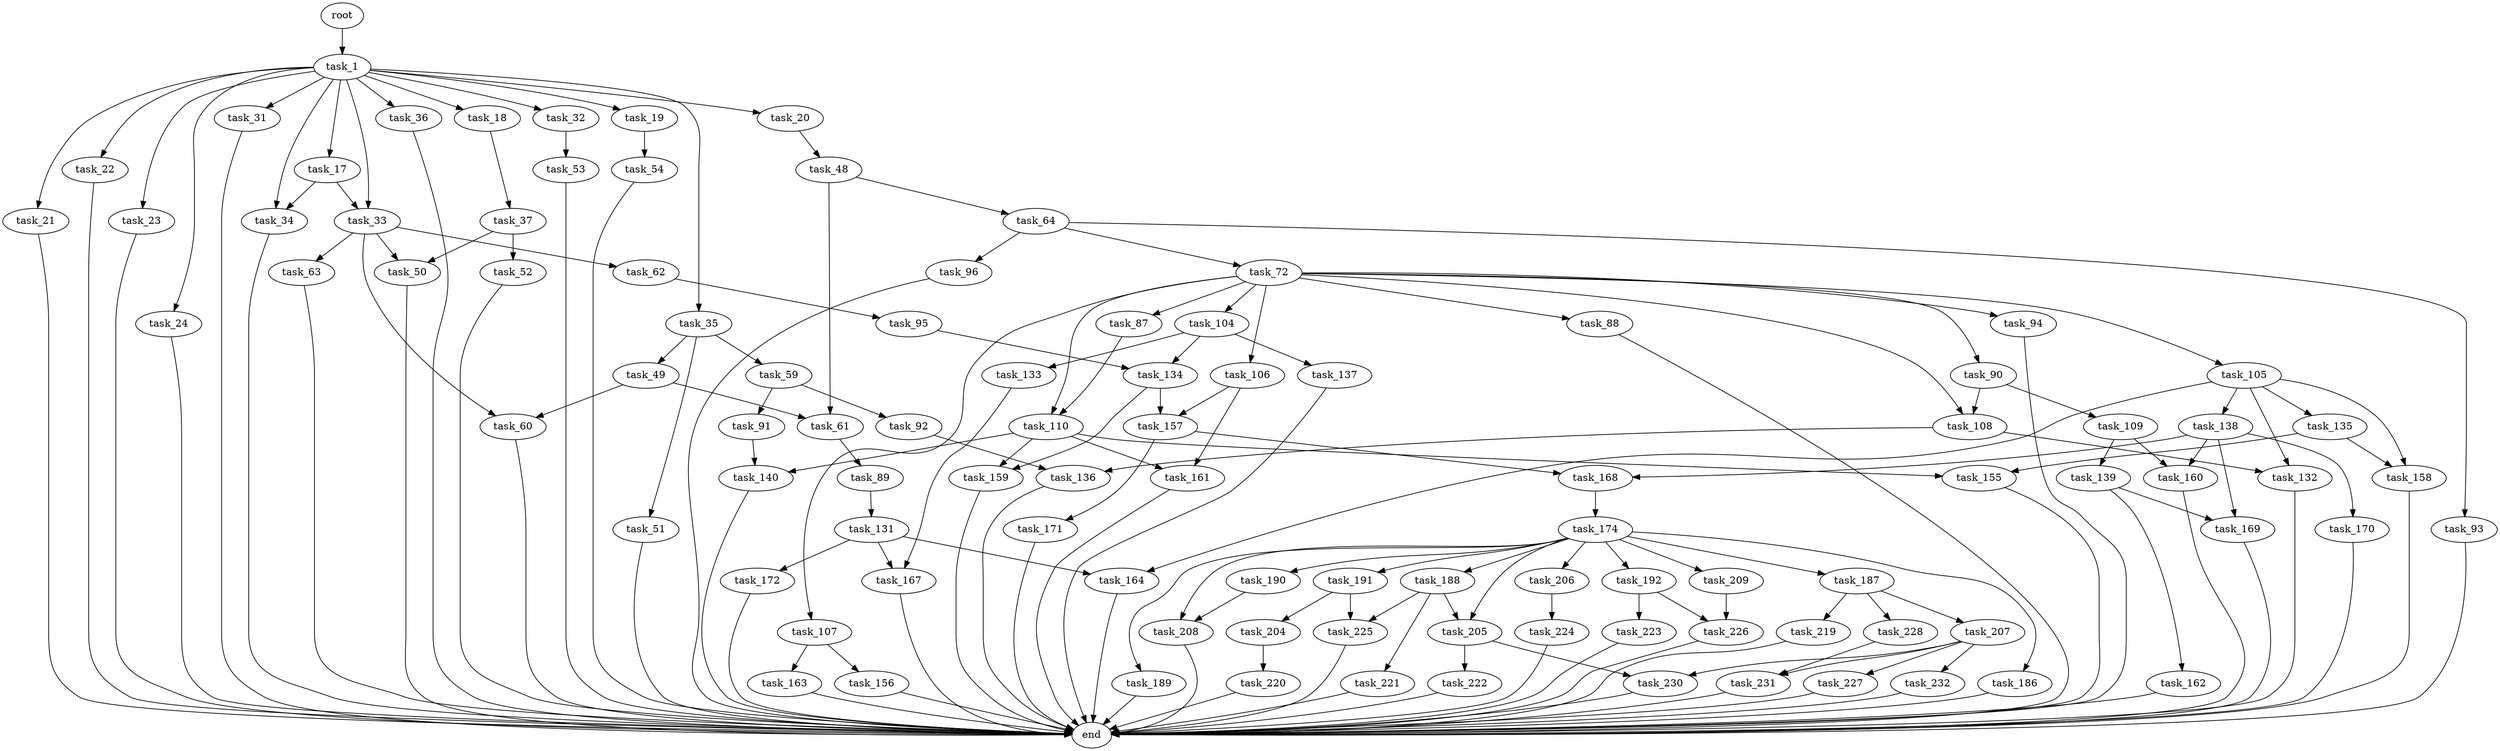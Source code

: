 digraph G {
  root [size="0.000000"];
  task_1 [size="5922974567.000000"];
  task_17 [size="2152511700.000000"];
  task_18 [size="1073741824000.000000"];
  task_19 [size="231928233984.000000"];
  task_20 [size="549755813888.000000"];
  task_21 [size="300325128381.000000"];
  task_22 [size="231928233984.000000"];
  task_23 [size="333237151922.000000"];
  task_24 [size="368293445632.000000"];
  task_31 [size="30392128518.000000"];
  task_32 [size="6617240871.000000"];
  task_33 [size="28991029248.000000"];
  task_34 [size="206473374920.000000"];
  task_35 [size="9658023279.000000"];
  task_36 [size="23540814010.000000"];
  task_37 [size="190129682034.000000"];
  task_48 [size="101888140497.000000"];
  task_49 [size="155063583009.000000"];
  task_50 [size="23375574743.000000"];
  task_51 [size="20362421862.000000"];
  task_52 [size="134217728000.000000"];
  task_53 [size="368293445632.000000"];
  task_54 [size="782757789696.000000"];
  task_59 [size="192028537339.000000"];
  task_60 [size="231928233984.000000"];
  task_61 [size="1644999026.000000"];
  task_62 [size="620107285311.000000"];
  task_63 [size="15635933307.000000"];
  task_64 [size="203559287142.000000"];
  task_72 [size="951638110995.000000"];
  task_87 [size="643262352701.000000"];
  task_88 [size="253167276996.000000"];
  task_89 [size="38394958540.000000"];
  task_90 [size="172606441904.000000"];
  task_91 [size="1690254902.000000"];
  task_92 [size="42235673795.000000"];
  task_93 [size="1481318035.000000"];
  task_94 [size="231928233984.000000"];
  task_95 [size="231928233984.000000"];
  task_96 [size="7421747526.000000"];
  task_104 [size="12758851203.000000"];
  task_105 [size="32996699036.000000"];
  task_106 [size="17767399435.000000"];
  task_107 [size="33845933466.000000"];
  task_108 [size="782757789696.000000"];
  task_109 [size="59168546053.000000"];
  task_110 [size="368293445632.000000"];
  task_131 [size="134217728000.000000"];
  task_132 [size="381520079952.000000"];
  task_133 [size="465325976753.000000"];
  task_134 [size="68719476736.000000"];
  task_135 [size="266807724722.000000"];
  task_136 [size="28991029248.000000"];
  task_137 [size="23388219020.000000"];
  task_138 [size="127009491823.000000"];
  task_139 [size="68719476736.000000"];
  task_140 [size="809783200052.000000"];
  task_155 [size="549755813888.000000"];
  task_156 [size="90371334334.000000"];
  task_157 [size="258607391999.000000"];
  task_158 [size="21261147480.000000"];
  task_159 [size="134217728000.000000"];
  task_160 [size="1202492702.000000"];
  task_161 [size="21730918674.000000"];
  task_162 [size="6512968603.000000"];
  task_163 [size="453925338081.000000"];
  task_164 [size="355959498745.000000"];
  task_167 [size="782757789696.000000"];
  task_168 [size="28611438396.000000"];
  task_169 [size="68719476736.000000"];
  task_170 [size="521966970858.000000"];
  task_171 [size="231928233984.000000"];
  task_172 [size="1993634481.000000"];
  task_174 [size="349523620957.000000"];
  task_186 [size="21714745182.000000"];
  task_187 [size="112857520588.000000"];
  task_188 [size="231928233984.000000"];
  task_189 [size="2041605885.000000"];
  task_190 [size="28991029248.000000"];
  task_191 [size="468409514237.000000"];
  task_192 [size="287921389061.000000"];
  task_204 [size="28456145440.000000"];
  task_205 [size="16717293605.000000"];
  task_206 [size="11045855348.000000"];
  task_207 [size="782757789696.000000"];
  task_208 [size="1428513533038.000000"];
  task_209 [size="134217728000.000000"];
  task_219 [size="368293445632.000000"];
  task_220 [size="8443354195.000000"];
  task_221 [size="549755813888.000000"];
  task_222 [size="5435304278.000000"];
  task_223 [size="134217728000.000000"];
  task_224 [size="134217728000.000000"];
  task_225 [size="4302275889.000000"];
  task_226 [size="231928233984.000000"];
  task_227 [size="419612632215.000000"];
  task_228 [size="134217728000.000000"];
  task_230 [size="23275201483.000000"];
  task_231 [size="134217728000.000000"];
  task_232 [size="28991029248.000000"];
  end [size="0.000000"];

  root -> task_1 [size="1.000000"];
  task_1 -> task_17 [size="301989888.000000"];
  task_1 -> task_18 [size="301989888.000000"];
  task_1 -> task_19 [size="301989888.000000"];
  task_1 -> task_20 [size="301989888.000000"];
  task_1 -> task_21 [size="301989888.000000"];
  task_1 -> task_22 [size="301989888.000000"];
  task_1 -> task_23 [size="301989888.000000"];
  task_1 -> task_24 [size="301989888.000000"];
  task_1 -> task_31 [size="301989888.000000"];
  task_1 -> task_32 [size="301989888.000000"];
  task_1 -> task_33 [size="301989888.000000"];
  task_1 -> task_34 [size="301989888.000000"];
  task_1 -> task_35 [size="301989888.000000"];
  task_1 -> task_36 [size="301989888.000000"];
  task_17 -> task_33 [size="209715200.000000"];
  task_17 -> task_34 [size="209715200.000000"];
  task_18 -> task_37 [size="838860800.000000"];
  task_19 -> task_54 [size="301989888.000000"];
  task_20 -> task_48 [size="536870912.000000"];
  task_21 -> end [size="1.000000"];
  task_22 -> end [size="1.000000"];
  task_23 -> end [size="1.000000"];
  task_24 -> end [size="1.000000"];
  task_31 -> end [size="1.000000"];
  task_32 -> task_53 [size="411041792.000000"];
  task_33 -> task_50 [size="75497472.000000"];
  task_33 -> task_60 [size="75497472.000000"];
  task_33 -> task_62 [size="75497472.000000"];
  task_33 -> task_63 [size="75497472.000000"];
  task_34 -> end [size="1.000000"];
  task_35 -> task_49 [size="838860800.000000"];
  task_35 -> task_51 [size="838860800.000000"];
  task_35 -> task_59 [size="838860800.000000"];
  task_36 -> end [size="1.000000"];
  task_37 -> task_50 [size="134217728.000000"];
  task_37 -> task_52 [size="134217728.000000"];
  task_48 -> task_61 [size="134217728.000000"];
  task_48 -> task_64 [size="134217728.000000"];
  task_49 -> task_60 [size="301989888.000000"];
  task_49 -> task_61 [size="301989888.000000"];
  task_50 -> end [size="1.000000"];
  task_51 -> end [size="1.000000"];
  task_52 -> end [size="1.000000"];
  task_53 -> end [size="1.000000"];
  task_54 -> end [size="1.000000"];
  task_59 -> task_91 [size="301989888.000000"];
  task_59 -> task_92 [size="301989888.000000"];
  task_60 -> end [size="1.000000"];
  task_61 -> task_89 [size="75497472.000000"];
  task_62 -> task_95 [size="838860800.000000"];
  task_63 -> end [size="1.000000"];
  task_64 -> task_72 [size="209715200.000000"];
  task_64 -> task_93 [size="209715200.000000"];
  task_64 -> task_96 [size="209715200.000000"];
  task_72 -> task_87 [size="838860800.000000"];
  task_72 -> task_88 [size="838860800.000000"];
  task_72 -> task_90 [size="838860800.000000"];
  task_72 -> task_94 [size="838860800.000000"];
  task_72 -> task_104 [size="838860800.000000"];
  task_72 -> task_105 [size="838860800.000000"];
  task_72 -> task_106 [size="838860800.000000"];
  task_72 -> task_107 [size="838860800.000000"];
  task_72 -> task_108 [size="838860800.000000"];
  task_72 -> task_110 [size="838860800.000000"];
  task_87 -> task_110 [size="838860800.000000"];
  task_88 -> end [size="1.000000"];
  task_89 -> task_131 [size="838860800.000000"];
  task_90 -> task_108 [size="134217728.000000"];
  task_90 -> task_109 [size="134217728.000000"];
  task_91 -> task_140 [size="75497472.000000"];
  task_92 -> task_136 [size="679477248.000000"];
  task_93 -> end [size="1.000000"];
  task_94 -> end [size="1.000000"];
  task_95 -> task_134 [size="301989888.000000"];
  task_96 -> end [size="1.000000"];
  task_104 -> task_133 [size="209715200.000000"];
  task_104 -> task_134 [size="209715200.000000"];
  task_104 -> task_137 [size="209715200.000000"];
  task_105 -> task_132 [size="536870912.000000"];
  task_105 -> task_135 [size="536870912.000000"];
  task_105 -> task_138 [size="536870912.000000"];
  task_105 -> task_158 [size="536870912.000000"];
  task_105 -> task_164 [size="536870912.000000"];
  task_106 -> task_157 [size="679477248.000000"];
  task_106 -> task_161 [size="679477248.000000"];
  task_107 -> task_156 [size="75497472.000000"];
  task_107 -> task_163 [size="75497472.000000"];
  task_108 -> task_132 [size="679477248.000000"];
  task_108 -> task_136 [size="679477248.000000"];
  task_109 -> task_139 [size="134217728.000000"];
  task_109 -> task_160 [size="134217728.000000"];
  task_110 -> task_140 [size="411041792.000000"];
  task_110 -> task_155 [size="411041792.000000"];
  task_110 -> task_159 [size="411041792.000000"];
  task_110 -> task_161 [size="411041792.000000"];
  task_131 -> task_164 [size="209715200.000000"];
  task_131 -> task_167 [size="209715200.000000"];
  task_131 -> task_172 [size="209715200.000000"];
  task_132 -> end [size="1.000000"];
  task_133 -> task_167 [size="411041792.000000"];
  task_134 -> task_157 [size="134217728.000000"];
  task_134 -> task_159 [size="134217728.000000"];
  task_135 -> task_155 [size="411041792.000000"];
  task_135 -> task_158 [size="411041792.000000"];
  task_136 -> end [size="1.000000"];
  task_137 -> end [size="1.000000"];
  task_138 -> task_160 [size="536870912.000000"];
  task_138 -> task_168 [size="536870912.000000"];
  task_138 -> task_169 [size="536870912.000000"];
  task_138 -> task_170 [size="536870912.000000"];
  task_139 -> task_162 [size="134217728.000000"];
  task_139 -> task_169 [size="134217728.000000"];
  task_140 -> end [size="1.000000"];
  task_155 -> end [size="1.000000"];
  task_156 -> end [size="1.000000"];
  task_157 -> task_168 [size="209715200.000000"];
  task_157 -> task_171 [size="209715200.000000"];
  task_158 -> end [size="1.000000"];
  task_159 -> end [size="1.000000"];
  task_160 -> end [size="1.000000"];
  task_161 -> end [size="1.000000"];
  task_162 -> end [size="1.000000"];
  task_163 -> end [size="1.000000"];
  task_164 -> end [size="1.000000"];
  task_167 -> end [size="1.000000"];
  task_168 -> task_174 [size="679477248.000000"];
  task_169 -> end [size="1.000000"];
  task_170 -> end [size="1.000000"];
  task_171 -> end [size="1.000000"];
  task_172 -> end [size="1.000000"];
  task_174 -> task_186 [size="301989888.000000"];
  task_174 -> task_187 [size="301989888.000000"];
  task_174 -> task_188 [size="301989888.000000"];
  task_174 -> task_189 [size="301989888.000000"];
  task_174 -> task_190 [size="301989888.000000"];
  task_174 -> task_191 [size="301989888.000000"];
  task_174 -> task_192 [size="301989888.000000"];
  task_174 -> task_205 [size="301989888.000000"];
  task_174 -> task_206 [size="301989888.000000"];
  task_174 -> task_208 [size="301989888.000000"];
  task_174 -> task_209 [size="301989888.000000"];
  task_186 -> end [size="1.000000"];
  task_187 -> task_207 [size="134217728.000000"];
  task_187 -> task_219 [size="134217728.000000"];
  task_187 -> task_228 [size="134217728.000000"];
  task_188 -> task_205 [size="301989888.000000"];
  task_188 -> task_221 [size="301989888.000000"];
  task_188 -> task_225 [size="301989888.000000"];
  task_189 -> end [size="1.000000"];
  task_190 -> task_208 [size="75497472.000000"];
  task_191 -> task_204 [size="679477248.000000"];
  task_191 -> task_225 [size="679477248.000000"];
  task_192 -> task_223 [size="301989888.000000"];
  task_192 -> task_226 [size="301989888.000000"];
  task_204 -> task_220 [size="679477248.000000"];
  task_205 -> task_222 [size="536870912.000000"];
  task_205 -> task_230 [size="536870912.000000"];
  task_206 -> task_224 [size="301989888.000000"];
  task_207 -> task_227 [size="679477248.000000"];
  task_207 -> task_230 [size="679477248.000000"];
  task_207 -> task_231 [size="679477248.000000"];
  task_207 -> task_232 [size="679477248.000000"];
  task_208 -> end [size="1.000000"];
  task_209 -> task_226 [size="209715200.000000"];
  task_219 -> end [size="1.000000"];
  task_220 -> end [size="1.000000"];
  task_221 -> end [size="1.000000"];
  task_222 -> end [size="1.000000"];
  task_223 -> end [size="1.000000"];
  task_224 -> end [size="1.000000"];
  task_225 -> end [size="1.000000"];
  task_226 -> end [size="1.000000"];
  task_227 -> end [size="1.000000"];
  task_228 -> task_231 [size="209715200.000000"];
  task_230 -> end [size="1.000000"];
  task_231 -> end [size="1.000000"];
  task_232 -> end [size="1.000000"];
}
